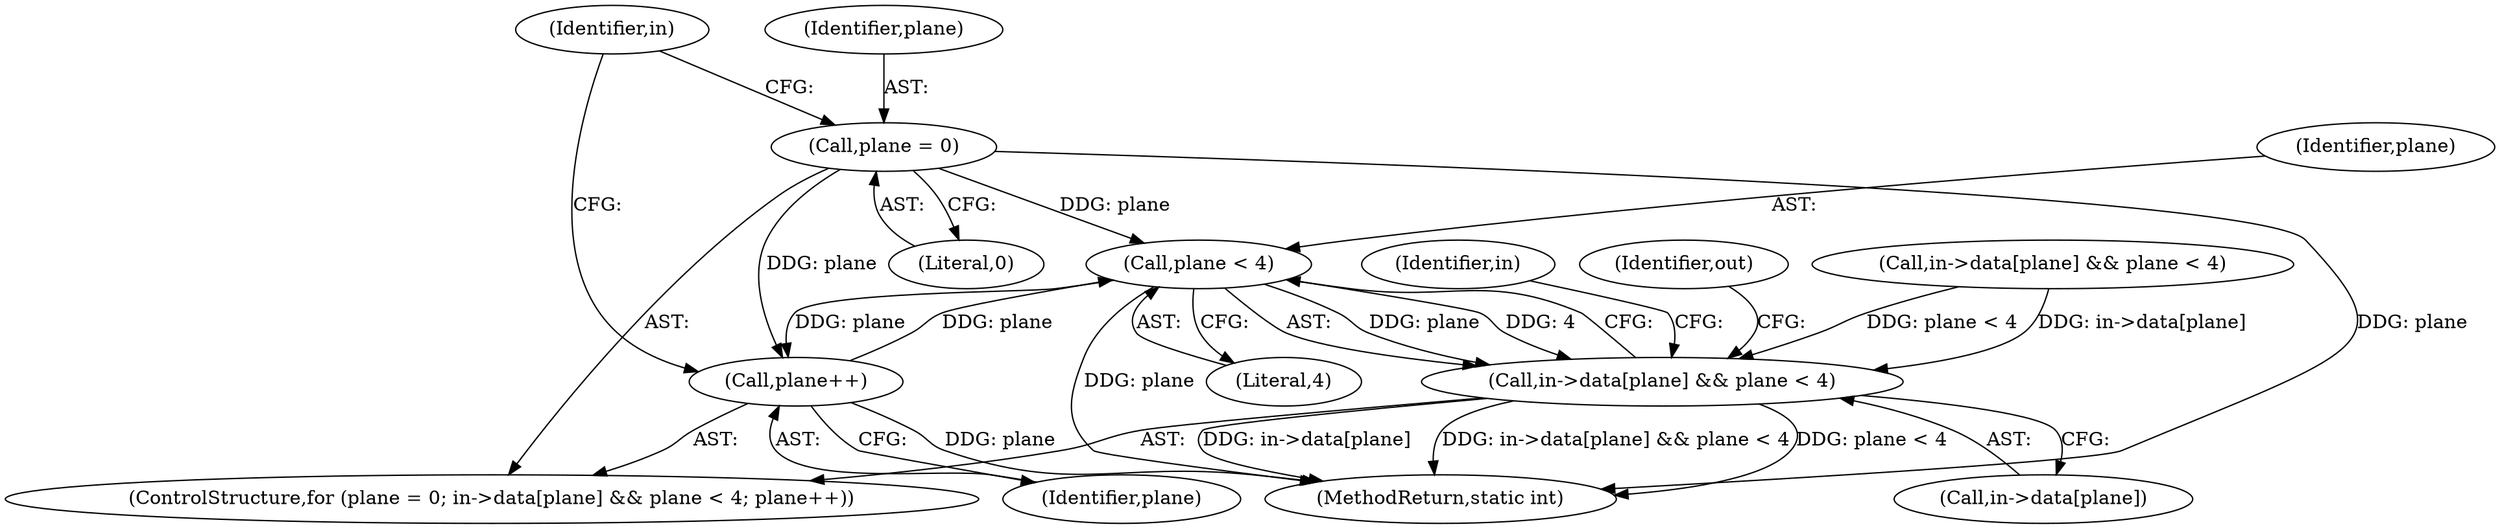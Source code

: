 digraph "1_FFmpeg_e43a0a232dbf6d3c161823c2e07c52e76227a1bc@del" {
"1000233" [label="(Call,plane = 0)"];
"1000242" [label="(Call,plane < 4)"];
"1000236" [label="(Call,in->data[plane] && plane < 4)"];
"1000245" [label="(Call,plane++)"];
"1000242" [label="(Call,plane < 4)"];
"1000289" [label="(Identifier,in)"];
"1000239" [label="(Identifier,in)"];
"1000232" [label="(ControlStructure,for (plane = 0; in->data[plane] && plane < 4; plane++))"];
"1000294" [label="(MethodReturn,static int)"];
"1000246" [label="(Identifier,plane)"];
"1000235" [label="(Literal,0)"];
"1000236" [label="(Call,in->data[plane] && plane < 4)"];
"1000243" [label="(Identifier,plane)"];
"1000250" [label="(Identifier,out)"];
"1000237" [label="(Call,in->data[plane])"];
"1000244" [label="(Literal,4)"];
"1000181" [label="(Call,in->data[plane] && plane < 4)"];
"1000233" [label="(Call,plane = 0)"];
"1000245" [label="(Call,plane++)"];
"1000234" [label="(Identifier,plane)"];
"1000233" -> "1000232"  [label="AST: "];
"1000233" -> "1000235"  [label="CFG: "];
"1000234" -> "1000233"  [label="AST: "];
"1000235" -> "1000233"  [label="AST: "];
"1000239" -> "1000233"  [label="CFG: "];
"1000233" -> "1000294"  [label="DDG: plane"];
"1000233" -> "1000242"  [label="DDG: plane"];
"1000233" -> "1000245"  [label="DDG: plane"];
"1000242" -> "1000236"  [label="AST: "];
"1000242" -> "1000244"  [label="CFG: "];
"1000243" -> "1000242"  [label="AST: "];
"1000244" -> "1000242"  [label="AST: "];
"1000236" -> "1000242"  [label="CFG: "];
"1000242" -> "1000294"  [label="DDG: plane"];
"1000242" -> "1000236"  [label="DDG: plane"];
"1000242" -> "1000236"  [label="DDG: 4"];
"1000245" -> "1000242"  [label="DDG: plane"];
"1000242" -> "1000245"  [label="DDG: plane"];
"1000236" -> "1000232"  [label="AST: "];
"1000236" -> "1000237"  [label="CFG: "];
"1000237" -> "1000236"  [label="AST: "];
"1000250" -> "1000236"  [label="CFG: "];
"1000289" -> "1000236"  [label="CFG: "];
"1000236" -> "1000294"  [label="DDG: in->data[plane]"];
"1000236" -> "1000294"  [label="DDG: in->data[plane] && plane < 4"];
"1000236" -> "1000294"  [label="DDG: plane < 4"];
"1000181" -> "1000236"  [label="DDG: in->data[plane]"];
"1000181" -> "1000236"  [label="DDG: plane < 4"];
"1000245" -> "1000232"  [label="AST: "];
"1000245" -> "1000246"  [label="CFG: "];
"1000246" -> "1000245"  [label="AST: "];
"1000239" -> "1000245"  [label="CFG: "];
"1000245" -> "1000294"  [label="DDG: plane"];
}
